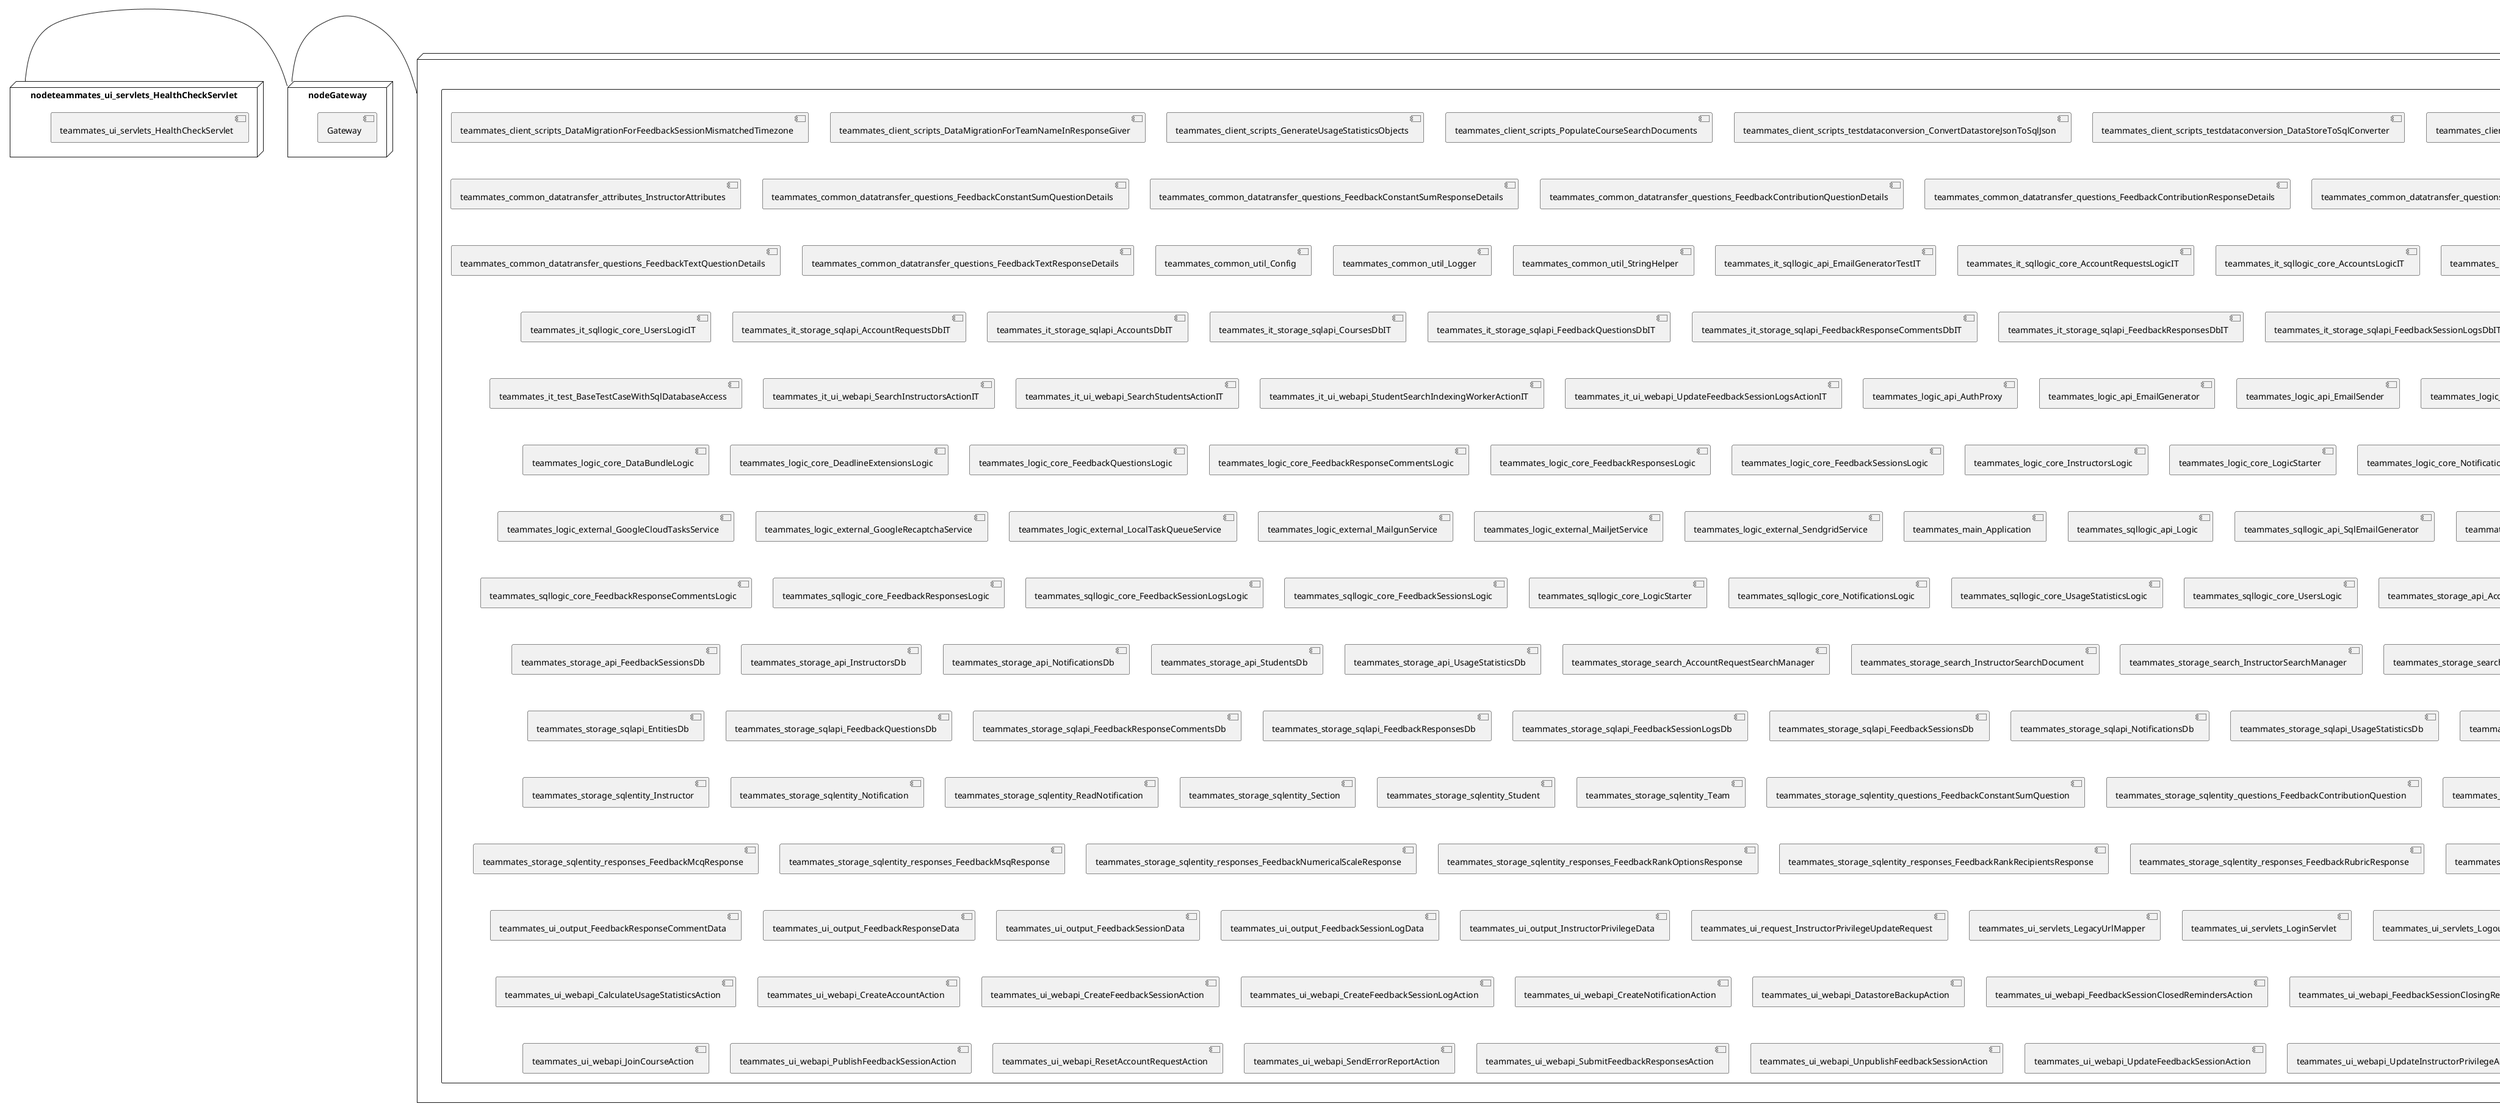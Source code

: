 @startuml
skinparam fixCircleLabelOverlapping true
skinparam componentStyle uml2
node nodeteammates {
component teammates {
[teammates_client_scripts_DataMigrationForFeedbackSessionMismatchedTimezone] [[teammates-teammates.system#_2XpzsHg3Ee--CPldkCRbdw]]
[teammates_client_scripts_DataMigrationForTeamNameInResponseGiver] [[teammates-teammates.system#_2XpzsHg3Ee--CPldkCRbdw]]
[teammates_client_scripts_GenerateUsageStatisticsObjects] [[teammates-teammates.system#_2XpzsHg3Ee--CPldkCRbdw]]
[teammates_client_scripts_PopulateCourseSearchDocuments] [[teammates-teammates.system#_2XpzsHg3Ee--CPldkCRbdw]]
[teammates_client_scripts_testdataconversion_ConvertDatastoreJsonToSqlJson] [[teammates-teammates.system#_2XpzsHg3Ee--CPldkCRbdw]]
[teammates_client_scripts_testdataconversion_DataStoreToSqlConverter] [[teammates-teammates.system#_2XpzsHg3Ee--CPldkCRbdw]]
[teammates_client_scripts_testdataconversion_UuidGenerator] [[teammates-teammates.system#_2XpzsHg3Ee--CPldkCRbdw]]
[teammates_common_datatransfer_DataBundle] [[teammates-teammates.system#_2XpzsHg3Ee--CPldkCRbdw]]
[teammates_common_datatransfer_InstructorPermissionSet] [[teammates-teammates.system#_2XpzsHg3Ee--CPldkCRbdw]]
[teammates_common_datatransfer_InstructorPrivileges] [[teammates-teammates.system#_2XpzsHg3Ee--CPldkCRbdw]]
[teammates_common_datatransfer_SqlDataBundle] [[teammates-teammates.system#_2XpzsHg3Ee--CPldkCRbdw]]
[teammates_common_datatransfer_TeamEvalResult] [[teammates-teammates.system#_2XpzsHg3Ee--CPldkCRbdw]]
[teammates_common_datatransfer_attributes_CourseAttributes] [[teammates-teammates.system#_2XpzsHg3Ee--CPldkCRbdw]]
[teammates_common_datatransfer_attributes_FeedbackQuestionAttributes] [[teammates-teammates.system#_2XpzsHg3Ee--CPldkCRbdw]]
[teammates_common_datatransfer_attributes_FeedbackResponseAttributes] [[teammates-teammates.system#_2XpzsHg3Ee--CPldkCRbdw]]
[teammates_common_datatransfer_attributes_InstructorAttributes] [[teammates-teammates.system#_2XpzsHg3Ee--CPldkCRbdw]]
[teammates_common_datatransfer_questions_FeedbackConstantSumQuestionDetails] [[teammates-teammates.system#_2XpzsHg3Ee--CPldkCRbdw]]
[teammates_common_datatransfer_questions_FeedbackConstantSumResponseDetails] [[teammates-teammates.system#_2XpzsHg3Ee--CPldkCRbdw]]
[teammates_common_datatransfer_questions_FeedbackContributionQuestionDetails] [[teammates-teammates.system#_2XpzsHg3Ee--CPldkCRbdw]]
[teammates_common_datatransfer_questions_FeedbackContributionResponseDetails] [[teammates-teammates.system#_2XpzsHg3Ee--CPldkCRbdw]]
[teammates_common_datatransfer_questions_FeedbackMcqQuestionDetails] [[teammates-teammates.system#_2XpzsHg3Ee--CPldkCRbdw]]
[teammates_common_datatransfer_questions_FeedbackMcqResponseDetails] [[teammates-teammates.system#_2XpzsHg3Ee--CPldkCRbdw]]
[teammates_common_datatransfer_questions_FeedbackMsqQuestionDetails] [[teammates-teammates.system#_2XpzsHg3Ee--CPldkCRbdw]]
[teammates_common_datatransfer_questions_FeedbackMsqResponseDetails] [[teammates-teammates.system#_2XpzsHg3Ee--CPldkCRbdw]]
[teammates_common_datatransfer_questions_FeedbackNumericalScaleQuestionDetails] [[teammates-teammates.system#_2XpzsHg3Ee--CPldkCRbdw]]
[teammates_common_datatransfer_questions_FeedbackNumericalScaleResponseDetails] [[teammates-teammates.system#_2XpzsHg3Ee--CPldkCRbdw]]
[teammates_common_datatransfer_questions_FeedbackRankOptionsResponseDetails] [[teammates-teammates.system#_2XpzsHg3Ee--CPldkCRbdw]]
[teammates_common_datatransfer_questions_FeedbackRankRecipientsResponseDetails] [[teammates-teammates.system#_2XpzsHg3Ee--CPldkCRbdw]]
[teammates_common_datatransfer_questions_FeedbackRubricQuestionDetails] [[teammates-teammates.system#_2XpzsHg3Ee--CPldkCRbdw]]
[teammates_common_datatransfer_questions_FeedbackRubricResponseDetails] [[teammates-teammates.system#_2XpzsHg3Ee--CPldkCRbdw]]
[teammates_common_datatransfer_questions_FeedbackTextQuestionDetails] [[teammates-teammates.system#_2XpzsHg3Ee--CPldkCRbdw]]
[teammates_common_datatransfer_questions_FeedbackTextResponseDetails] [[teammates-teammates.system#_2XpzsHg3Ee--CPldkCRbdw]]
[teammates_common_util_Config] [[teammates-teammates.system#_2XpzsHg3Ee--CPldkCRbdw]]
[teammates_common_util_Logger] [[teammates-teammates.system#_2XpzsHg3Ee--CPldkCRbdw]]
[teammates_common_util_StringHelper] [[teammates-teammates.system#_2XpzsHg3Ee--CPldkCRbdw]]
[teammates_it_sqllogic_api_EmailGeneratorTestIT] [[teammates-teammates.system#_2XpzsHg3Ee--CPldkCRbdw]]
[teammates_it_sqllogic_core_AccountRequestsLogicIT] [[teammates-teammates.system#_2XpzsHg3Ee--CPldkCRbdw]]
[teammates_it_sqllogic_core_AccountsLogicIT] [[teammates-teammates.system#_2XpzsHg3Ee--CPldkCRbdw]]
[teammates_it_sqllogic_core_DataBundleLogicIT] [[teammates-teammates.system#_2XpzsHg3Ee--CPldkCRbdw]]
[teammates_it_sqllogic_core_DeadlineExtensionsLogicIT] [[teammates-teammates.system#_2XpzsHg3Ee--CPldkCRbdw]]
[teammates_it_sqllogic_core_FeedbackQuestionsLogicIT] [[teammates-teammates.system#_2XpzsHg3Ee--CPldkCRbdw]]
[teammates_it_sqllogic_core_FeedbackResponsesLogicIT] [[teammates-teammates.system#_2XpzsHg3Ee--CPldkCRbdw]]
[teammates_it_sqllogic_core_FeedbackSessionLogsLogicIT] [[teammates-teammates.system#_2XpzsHg3Ee--CPldkCRbdw]]
[teammates_it_sqllogic_core_FeedbackSessionsLogicIT] [[teammates-teammates.system#_2XpzsHg3Ee--CPldkCRbdw]]
[teammates_it_sqllogic_core_NotificationsLogicIT] [[teammates-teammates.system#_2XpzsHg3Ee--CPldkCRbdw]]
[teammates_it_sqllogic_core_UsersLogicIT] [[teammates-teammates.system#_2XpzsHg3Ee--CPldkCRbdw]]
[teammates_it_storage_sqlapi_AccountRequestsDbIT] [[teammates-teammates.system#_2XpzsHg3Ee--CPldkCRbdw]]
[teammates_it_storage_sqlapi_AccountsDbIT] [[teammates-teammates.system#_2XpzsHg3Ee--CPldkCRbdw]]
[teammates_it_storage_sqlapi_CoursesDbIT] [[teammates-teammates.system#_2XpzsHg3Ee--CPldkCRbdw]]
[teammates_it_storage_sqlapi_FeedbackQuestionsDbIT] [[teammates-teammates.system#_2XpzsHg3Ee--CPldkCRbdw]]
[teammates_it_storage_sqlapi_FeedbackResponseCommentsDbIT] [[teammates-teammates.system#_2XpzsHg3Ee--CPldkCRbdw]]
[teammates_it_storage_sqlapi_FeedbackResponsesDbIT] [[teammates-teammates.system#_2XpzsHg3Ee--CPldkCRbdw]]
[teammates_it_storage_sqlapi_FeedbackSessionLogsDbIT] [[teammates-teammates.system#_2XpzsHg3Ee--CPldkCRbdw]]
[teammates_it_storage_sqlapi_FeedbackSessionsDbIT] [[teammates-teammates.system#_2XpzsHg3Ee--CPldkCRbdw]]
[teammates_it_storage_sqlapi_NotificationDbIT] [[teammates-teammates.system#_2XpzsHg3Ee--CPldkCRbdw]]
[teammates_it_storage_sqlapi_UsageStatisticsDbIT] [[teammates-teammates.system#_2XpzsHg3Ee--CPldkCRbdw]]
[teammates_it_storage_sqlapi_UsersDbIT] [[teammates-teammates.system#_2XpzsHg3Ee--CPldkCRbdw]]
[teammates_it_storage_sqlsearch_AccountRequestSearchIT] [[teammates-teammates.system#_2XpzsHg3Ee--CPldkCRbdw]]
[teammates_it_storage_sqlsearch_InstructorSearchIT] [[teammates-teammates.system#_2XpzsHg3Ee--CPldkCRbdw]]
[teammates_it_storage_sqlsearch_StudentSearchIT] [[teammates-teammates.system#_2XpzsHg3Ee--CPldkCRbdw]]
[teammates_it_test_BaseTestCaseWithSqlDatabaseAccess] [[teammates-teammates.system#_2XpzsHg3Ee--CPldkCRbdw]]
[teammates_it_ui_webapi_SearchInstructorsActionIT] [[teammates-teammates.system#_2XpzsHg3Ee--CPldkCRbdw]]
[teammates_it_ui_webapi_SearchStudentsActionIT] [[teammates-teammates.system#_2XpzsHg3Ee--CPldkCRbdw]]
[teammates_it_ui_webapi_StudentSearchIndexingWorkerActionIT] [[teammates-teammates.system#_2XpzsHg3Ee--CPldkCRbdw]]
[teammates_it_ui_webapi_UpdateFeedbackSessionLogsActionIT] [[teammates-teammates.system#_2XpzsHg3Ee--CPldkCRbdw]]
[teammates_logic_api_AuthProxy] [[teammates-teammates.system#_2XpzsHg3Ee--CPldkCRbdw]]
[teammates_logic_api_EmailGenerator] [[teammates-teammates.system#_2XpzsHg3Ee--CPldkCRbdw]]
[teammates_logic_api_EmailSender] [[teammates-teammates.system#_2XpzsHg3Ee--CPldkCRbdw]]
[teammates_logic_api_Logic] [[teammates-teammates.system#_2XpzsHg3Ee--CPldkCRbdw]]
[teammates_logic_api_RecaptchaVerifier] [[teammates-teammates.system#_2XpzsHg3Ee--CPldkCRbdw]]
[teammates_logic_api_TaskQueuer] [[teammates-teammates.system#_2XpzsHg3Ee--CPldkCRbdw]]
[teammates_logic_api_UserProvision] [[teammates-teammates.system#_2XpzsHg3Ee--CPldkCRbdw]]
[teammates_logic_core_AccountRequestsLogic] [[teammates-teammates.system#_2XpzsHg3Ee--CPldkCRbdw]]
[teammates_logic_core_AccountsLogic] [[teammates-teammates.system#_2XpzsHg3Ee--CPldkCRbdw]]
[teammates_logic_core_CoursesLogic] [[teammates-teammates.system#_2XpzsHg3Ee--CPldkCRbdw]]
[teammates_logic_core_DataBundleLogic] [[teammates-teammates.system#_2XpzsHg3Ee--CPldkCRbdw]]
[teammates_logic_core_DeadlineExtensionsLogic] [[teammates-teammates.system#_2XpzsHg3Ee--CPldkCRbdw]]
[teammates_logic_core_FeedbackQuestionsLogic] [[teammates-teammates.system#_2XpzsHg3Ee--CPldkCRbdw]]
[teammates_logic_core_FeedbackResponseCommentsLogic] [[teammates-teammates.system#_2XpzsHg3Ee--CPldkCRbdw]]
[teammates_logic_core_FeedbackResponsesLogic] [[teammates-teammates.system#_2XpzsHg3Ee--CPldkCRbdw]]
[teammates_logic_core_FeedbackSessionsLogic] [[teammates-teammates.system#_2XpzsHg3Ee--CPldkCRbdw]]
[teammates_logic_core_InstructorsLogic] [[teammates-teammates.system#_2XpzsHg3Ee--CPldkCRbdw]]
[teammates_logic_core_LogicStarter] [[teammates-teammates.system#_2XpzsHg3Ee--CPldkCRbdw]]
[teammates_logic_core_NotificationsLogic] [[teammates-teammates.system#_2XpzsHg3Ee--CPldkCRbdw]]
[teammates_logic_core_StudentsLogic] [[teammates-teammates.system#_2XpzsHg3Ee--CPldkCRbdw]]
[teammates_logic_core_UsageStatisticsLogic] [[teammates-teammates.system#_2XpzsHg3Ee--CPldkCRbdw]]
[teammates_logic_external_EmptyAuthService] [[teammates-teammates.system#_2XpzsHg3Ee--CPldkCRbdw]]
[teammates_logic_external_EmptyEmailService] [[teammates-teammates.system#_2XpzsHg3Ee--CPldkCRbdw]]
[teammates_logic_external_EmptyRecaptchaService] [[teammates-teammates.system#_2XpzsHg3Ee--CPldkCRbdw]]
[teammates_logic_external_FirebaseAuthService] [[teammates-teammates.system#_2XpzsHg3Ee--CPldkCRbdw]]
[teammates_logic_external_GoogleCloudTasksService] [[teammates-teammates.system#_2XpzsHg3Ee--CPldkCRbdw]]
[teammates_logic_external_GoogleRecaptchaService] [[teammates-teammates.system#_2XpzsHg3Ee--CPldkCRbdw]]
[teammates_logic_external_LocalTaskQueueService] [[teammates-teammates.system#_2XpzsHg3Ee--CPldkCRbdw]]
[teammates_logic_external_MailgunService] [[teammates-teammates.system#_2XpzsHg3Ee--CPldkCRbdw]]
[teammates_logic_external_MailjetService] [[teammates-teammates.system#_2XpzsHg3Ee--CPldkCRbdw]]
[teammates_logic_external_SendgridService] [[teammates-teammates.system#_2XpzsHg3Ee--CPldkCRbdw]]
[teammates_main_Application] [[teammates-teammates.system#_2XpzsHg3Ee--CPldkCRbdw]]
[teammates_sqllogic_api_Logic] [[teammates-teammates.system#_2XpzsHg3Ee--CPldkCRbdw]]
[teammates_sqllogic_api_SqlEmailGenerator] [[teammates-teammates.system#_2XpzsHg3Ee--CPldkCRbdw]]
[teammates_sqllogic_core_AccountRequestsLogic] [[teammates-teammates.system#_2XpzsHg3Ee--CPldkCRbdw]]
[teammates_sqllogic_core_AccountsLogic] [[teammates-teammates.system#_2XpzsHg3Ee--CPldkCRbdw]]
[teammates_sqllogic_core_CoursesLogic] [[teammates-teammates.system#_2XpzsHg3Ee--CPldkCRbdw]]
[teammates_sqllogic_core_DataBundleLogic] [[teammates-teammates.system#_2XpzsHg3Ee--CPldkCRbdw]]
[teammates_sqllogic_core_DeadlineExtensionsLogic] [[teammates-teammates.system#_2XpzsHg3Ee--CPldkCRbdw]]
[teammates_sqllogic_core_FeedbackQuestionsLogic] [[teammates-teammates.system#_2XpzsHg3Ee--CPldkCRbdw]]
[teammates_sqllogic_core_FeedbackResponseCommentsLogic] [[teammates-teammates.system#_2XpzsHg3Ee--CPldkCRbdw]]
[teammates_sqllogic_core_FeedbackResponsesLogic] [[teammates-teammates.system#_2XpzsHg3Ee--CPldkCRbdw]]
[teammates_sqllogic_core_FeedbackSessionLogsLogic] [[teammates-teammates.system#_2XpzsHg3Ee--CPldkCRbdw]]
[teammates_sqllogic_core_FeedbackSessionsLogic] [[teammates-teammates.system#_2XpzsHg3Ee--CPldkCRbdw]]
[teammates_sqllogic_core_LogicStarter] [[teammates-teammates.system#_2XpzsHg3Ee--CPldkCRbdw]]
[teammates_sqllogic_core_NotificationsLogic] [[teammates-teammates.system#_2XpzsHg3Ee--CPldkCRbdw]]
[teammates_sqllogic_core_UsageStatisticsLogic] [[teammates-teammates.system#_2XpzsHg3Ee--CPldkCRbdw]]
[teammates_sqllogic_core_UsersLogic] [[teammates-teammates.system#_2XpzsHg3Ee--CPldkCRbdw]]
[teammates_storage_api_AccountRequestsDb] [[teammates-teammates.system#_2XpzsHg3Ee--CPldkCRbdw]]
[teammates_storage_api_AccountsDb] [[teammates-teammates.system#_2XpzsHg3Ee--CPldkCRbdw]]
[teammates_storage_api_CoursesDb] [[teammates-teammates.system#_2XpzsHg3Ee--CPldkCRbdw]]
[teammates_storage_api_DeadlineExtensionsDb] [[teammates-teammates.system#_2XpzsHg3Ee--CPldkCRbdw]]
[teammates_storage_api_FeedbackQuestionsDb] [[teammates-teammates.system#_2XpzsHg3Ee--CPldkCRbdw]]
[teammates_storage_api_FeedbackResponseCommentsDb] [[teammates-teammates.system#_2XpzsHg3Ee--CPldkCRbdw]]
[teammates_storage_api_FeedbackResponsesDb] [[teammates-teammates.system#_2XpzsHg3Ee--CPldkCRbdw]]
[teammates_storage_api_FeedbackSessionsDb] [[teammates-teammates.system#_2XpzsHg3Ee--CPldkCRbdw]]
[teammates_storage_api_InstructorsDb] [[teammates-teammates.system#_2XpzsHg3Ee--CPldkCRbdw]]
[teammates_storage_api_NotificationsDb] [[teammates-teammates.system#_2XpzsHg3Ee--CPldkCRbdw]]
[teammates_storage_api_StudentsDb] [[teammates-teammates.system#_2XpzsHg3Ee--CPldkCRbdw]]
[teammates_storage_api_UsageStatisticsDb] [[teammates-teammates.system#_2XpzsHg3Ee--CPldkCRbdw]]
[teammates_storage_search_AccountRequestSearchManager] [[teammates-teammates.system#_2XpzsHg3Ee--CPldkCRbdw]]
[teammates_storage_search_InstructorSearchDocument] [[teammates-teammates.system#_2XpzsHg3Ee--CPldkCRbdw]]
[teammates_storage_search_InstructorSearchManager] [[teammates-teammates.system#_2XpzsHg3Ee--CPldkCRbdw]]
[teammates_storage_search_SearchManagerFactory] [[teammates-teammates.system#_2XpzsHg3Ee--CPldkCRbdw]]
[teammates_storage_search_StudentSearchDocument] [[teammates-teammates.system#_2XpzsHg3Ee--CPldkCRbdw]]
[teammates_storage_search_StudentSearchManager] [[teammates-teammates.system#_2XpzsHg3Ee--CPldkCRbdw]]
[teammates_storage_sqlapi_AccountRequestsDb] [[teammates-teammates.system#_2XpzsHg3Ee--CPldkCRbdw]]
[teammates_storage_sqlapi_AccountsDb] [[teammates-teammates.system#_2XpzsHg3Ee--CPldkCRbdw]]
[teammates_storage_sqlapi_CoursesDb] [[teammates-teammates.system#_2XpzsHg3Ee--CPldkCRbdw]]
[teammates_storage_sqlapi_DeadlineExtensionsDb] [[teammates-teammates.system#_2XpzsHg3Ee--CPldkCRbdw]]
[teammates_storage_sqlapi_EntitiesDb] [[teammates-teammates.system#_2XpzsHg3Ee--CPldkCRbdw]]
[teammates_storage_sqlapi_FeedbackQuestionsDb] [[teammates-teammates.system#_2XpzsHg3Ee--CPldkCRbdw]]
[teammates_storage_sqlapi_FeedbackResponseCommentsDb] [[teammates-teammates.system#_2XpzsHg3Ee--CPldkCRbdw]]
[teammates_storage_sqlapi_FeedbackResponsesDb] [[teammates-teammates.system#_2XpzsHg3Ee--CPldkCRbdw]]
[teammates_storage_sqlapi_FeedbackSessionLogsDb] [[teammates-teammates.system#_2XpzsHg3Ee--CPldkCRbdw]]
[teammates_storage_sqlapi_FeedbackSessionsDb] [[teammates-teammates.system#_2XpzsHg3Ee--CPldkCRbdw]]
[teammates_storage_sqlapi_NotificationsDb] [[teammates-teammates.system#_2XpzsHg3Ee--CPldkCRbdw]]
[teammates_storage_sqlapi_UsageStatisticsDb] [[teammates-teammates.system#_2XpzsHg3Ee--CPldkCRbdw]]
[teammates_storage_sqlapi_UsersDb] [[teammates-teammates.system#_2XpzsHg3Ee--CPldkCRbdw]]
[teammates_storage_sqlentity_Account] [[teammates-teammates.system#_2XpzsHg3Ee--CPldkCRbdw]]
[teammates_storage_sqlentity_Course] [[teammates-teammates.system#_2XpzsHg3Ee--CPldkCRbdw]]
[teammates_storage_sqlentity_DeadlineExtension] [[teammates-teammates.system#_2XpzsHg3Ee--CPldkCRbdw]]
[teammates_storage_sqlentity_FeedbackResponseComment] [[teammates-teammates.system#_2XpzsHg3Ee--CPldkCRbdw]]
[teammates_storage_sqlentity_FeedbackSession] [[teammates-teammates.system#_2XpzsHg3Ee--CPldkCRbdw]]
[teammates_storage_sqlentity_FeedbackSessionLog] [[teammates-teammates.system#_2XpzsHg3Ee--CPldkCRbdw]]
[teammates_storage_sqlentity_Instructor] [[teammates-teammates.system#_2XpzsHg3Ee--CPldkCRbdw]]
[teammates_storage_sqlentity_Notification] [[teammates-teammates.system#_2XpzsHg3Ee--CPldkCRbdw]]
[teammates_storage_sqlentity_ReadNotification] [[teammates-teammates.system#_2XpzsHg3Ee--CPldkCRbdw]]
[teammates_storage_sqlentity_Section] [[teammates-teammates.system#_2XpzsHg3Ee--CPldkCRbdw]]
[teammates_storage_sqlentity_Student] [[teammates-teammates.system#_2XpzsHg3Ee--CPldkCRbdw]]
[teammates_storage_sqlentity_Team] [[teammates-teammates.system#_2XpzsHg3Ee--CPldkCRbdw]]
[teammates_storage_sqlentity_questions_FeedbackConstantSumQuestion] [[teammates-teammates.system#_2XpzsHg3Ee--CPldkCRbdw]]
[teammates_storage_sqlentity_questions_FeedbackContributionQuestion] [[teammates-teammates.system#_2XpzsHg3Ee--CPldkCRbdw]]
[teammates_storage_sqlentity_questions_FeedbackMcqQuestion] [[teammates-teammates.system#_2XpzsHg3Ee--CPldkCRbdw]]
[teammates_storage_sqlentity_questions_FeedbackMsqQuestion] [[teammates-teammates.system#_2XpzsHg3Ee--CPldkCRbdw]]
[teammates_storage_sqlentity_questions_FeedbackNumericalScaleQuestion] [[teammates-teammates.system#_2XpzsHg3Ee--CPldkCRbdw]]
[teammates_storage_sqlentity_questions_FeedbackRubricQuestion] [[teammates-teammates.system#_2XpzsHg3Ee--CPldkCRbdw]]
[teammates_storage_sqlentity_questions_FeedbackTextQuestion] [[teammates-teammates.system#_2XpzsHg3Ee--CPldkCRbdw]]
[teammates_storage_sqlentity_responses_FeedbackConstantSumResponse] [[teammates-teammates.system#_2XpzsHg3Ee--CPldkCRbdw]]
[teammates_storage_sqlentity_responses_FeedbackContributionResponse] [[teammates-teammates.system#_2XpzsHg3Ee--CPldkCRbdw]]
[teammates_storage_sqlentity_responses_FeedbackMcqResponse] [[teammates-teammates.system#_2XpzsHg3Ee--CPldkCRbdw]]
[teammates_storage_sqlentity_responses_FeedbackMsqResponse] [[teammates-teammates.system#_2XpzsHg3Ee--CPldkCRbdw]]
[teammates_storage_sqlentity_responses_FeedbackNumericalScaleResponse] [[teammates-teammates.system#_2XpzsHg3Ee--CPldkCRbdw]]
[teammates_storage_sqlentity_responses_FeedbackRankOptionsResponse] [[teammates-teammates.system#_2XpzsHg3Ee--CPldkCRbdw]]
[teammates_storage_sqlentity_responses_FeedbackRankRecipientsResponse] [[teammates-teammates.system#_2XpzsHg3Ee--CPldkCRbdw]]
[teammates_storage_sqlentity_responses_FeedbackRubricResponse] [[teammates-teammates.system#_2XpzsHg3Ee--CPldkCRbdw]]
[teammates_storage_sqlentity_responses_FeedbackTextResponse] [[teammates-teammates.system#_2XpzsHg3Ee--CPldkCRbdw]]
[teammates_storage_sqlsearch_AccountRequestSearchManager] [[teammates-teammates.system#_2XpzsHg3Ee--CPldkCRbdw]]
[teammates_storage_sqlsearch_InstructorSearchDocument] [[teammates-teammates.system#_2XpzsHg3Ee--CPldkCRbdw]]
[teammates_storage_sqlsearch_InstructorSearchManager] [[teammates-teammates.system#_2XpzsHg3Ee--CPldkCRbdw]]
[teammates_storage_sqlsearch_SearchManagerFactory] [[teammates-teammates.system#_2XpzsHg3Ee--CPldkCRbdw]]
[teammates_storage_sqlsearch_StudentSearchDocument] [[teammates-teammates.system#_2XpzsHg3Ee--CPldkCRbdw]]
[teammates_storage_sqlsearch_StudentSearchManager] [[teammates-teammates.system#_2XpzsHg3Ee--CPldkCRbdw]]
[teammates_ui_output_CourseData] [[teammates-teammates.system#_2XpzsHg3Ee--CPldkCRbdw]]
[teammates_ui_output_FeedbackQuestionData] [[teammates-teammates.system#_2XpzsHg3Ee--CPldkCRbdw]]
[teammates_ui_output_FeedbackResponseCommentData] [[teammates-teammates.system#_2XpzsHg3Ee--CPldkCRbdw]]
[teammates_ui_output_FeedbackResponseData] [[teammates-teammates.system#_2XpzsHg3Ee--CPldkCRbdw]]
[teammates_ui_output_FeedbackSessionData] [[teammates-teammates.system#_2XpzsHg3Ee--CPldkCRbdw]]
[teammates_ui_output_FeedbackSessionLogData] [[teammates-teammates.system#_2XpzsHg3Ee--CPldkCRbdw]]
[teammates_ui_output_InstructorPrivilegeData] [[teammates-teammates.system#_2XpzsHg3Ee--CPldkCRbdw]]
[teammates_ui_request_InstructorPrivilegeUpdateRequest] [[teammates-teammates.system#_2XpzsHg3Ee--CPldkCRbdw]]
[teammates_ui_servlets_LegacyUrlMapper] [[teammates-teammates.system#_2XpzsHg3Ee--CPldkCRbdw]]
[teammates_ui_servlets_LoginServlet] [[teammates-teammates.system#_2XpzsHg3Ee--CPldkCRbdw]]
[teammates_ui_servlets_LogoutServlet] [[teammates-teammates.system#_2XpzsHg3Ee--CPldkCRbdw]]
[teammates_ui_servlets_OAuth2CallbackServlet] [[teammates-teammates.system#_2XpzsHg3Ee--CPldkCRbdw]]
[teammates_ui_servlets_OriginCheckFilter] [[teammates-teammates.system#_2XpzsHg3Ee--CPldkCRbdw]]
[teammates_ui_servlets_RequestTraceFilter] [[teammates-teammates.system#_2XpzsHg3Ee--CPldkCRbdw]]
[teammates_ui_servlets_WebApiServlet] [[teammates-teammates.system#_2XpzsHg3Ee--CPldkCRbdw]]
[teammates_ui_servlets_WebPageServlet] [[teammates-teammates.system#_2XpzsHg3Ee--CPldkCRbdw]]
[teammates_ui_webapi_ArchiveCourseAction] [[teammates-teammates.system#_2XpzsHg3Ee--CPldkCRbdw]]
[teammates_ui_webapi_CalculateUsageStatisticsAction] [[teammates-teammates.system#_2XpzsHg3Ee--CPldkCRbdw]]
[teammates_ui_webapi_CreateAccountAction] [[teammates-teammates.system#_2XpzsHg3Ee--CPldkCRbdw]]
[teammates_ui_webapi_CreateFeedbackSessionAction] [[teammates-teammates.system#_2XpzsHg3Ee--CPldkCRbdw]]
[teammates_ui_webapi_CreateFeedbackSessionLogAction] [[teammates-teammates.system#_2XpzsHg3Ee--CPldkCRbdw]]
[teammates_ui_webapi_CreateNotificationAction] [[teammates-teammates.system#_2XpzsHg3Ee--CPldkCRbdw]]
[teammates_ui_webapi_DatastoreBackupAction] [[teammates-teammates.system#_2XpzsHg3Ee--CPldkCRbdw]]
[teammates_ui_webapi_FeedbackSessionClosedRemindersAction] [[teammates-teammates.system#_2XpzsHg3Ee--CPldkCRbdw]]
[teammates_ui_webapi_FeedbackSessionClosingRemindersAction] [[teammates-teammates.system#_2XpzsHg3Ee--CPldkCRbdw]]
[teammates_ui_webapi_FeedbackSessionOpeningRemindersAction] [[teammates-teammates.system#_2XpzsHg3Ee--CPldkCRbdw]]
[teammates_ui_webapi_FeedbackSessionOpeningSoonRemindersAction] [[teammates-teammates.system#_2XpzsHg3Ee--CPldkCRbdw]]
[teammates_ui_webapi_FeedbackSessionPublishedEmailWorkerAction] [[teammates-teammates.system#_2XpzsHg3Ee--CPldkCRbdw]]
[teammates_ui_webapi_FeedbackSessionRemindEmailWorkerAction] [[teammates-teammates.system#_2XpzsHg3Ee--CPldkCRbdw]]
[teammates_ui_webapi_FeedbackSessionRemindParticularUsersEmailWorkerAction] [[teammates-teammates.system#_2XpzsHg3Ee--CPldkCRbdw]]
[teammates_ui_webapi_FeedbackSessionResendPublishedEmailWorkerAction] [[teammates-teammates.system#_2XpzsHg3Ee--CPldkCRbdw]]
[teammates_ui_webapi_FeedbackSessionUnpublishedEmailWorkerAction] [[teammates-teammates.system#_2XpzsHg3Ee--CPldkCRbdw]]
[teammates_ui_webapi_JoinCourseAction] [[teammates-teammates.system#_2XpzsHg3Ee--CPldkCRbdw]]
[teammates_ui_webapi_PublishFeedbackSessionAction] [[teammates-teammates.system#_2XpzsHg3Ee--CPldkCRbdw]]
[teammates_ui_webapi_ResetAccountRequestAction] [[teammates-teammates.system#_2XpzsHg3Ee--CPldkCRbdw]]
[teammates_ui_webapi_SendErrorReportAction] [[teammates-teammates.system#_2XpzsHg3Ee--CPldkCRbdw]]
[teammates_ui_webapi_SubmitFeedbackResponsesAction] [[teammates-teammates.system#_2XpzsHg3Ee--CPldkCRbdw]]
[teammates_ui_webapi_UnpublishFeedbackSessionAction] [[teammates-teammates.system#_2XpzsHg3Ee--CPldkCRbdw]]
[teammates_ui_webapi_UpdateFeedbackSessionAction] [[teammates-teammates.system#_2XpzsHg3Ee--CPldkCRbdw]]
[teammates_ui_webapi_UpdateInstructorPrivilegeAction] [[teammates-teammates.system#_2XpzsHg3Ee--CPldkCRbdw]]
}
}
node nodeGateway {
[Gateway] [[teammates-teammates.system#_2XpzsHg3Ee--CPldkCRbdw]]
}
node nodeteammates_ui_servlets_DevServerLoginServlet {
[teammates_ui_servlets_DevServerLoginServlet] [[teammates-teammates.system#_2XpzsHg3Ee--CPldkCRbdw]]
}
node nodeteammates_ui_servlets_HealthCheckServlet {
[teammates_ui_servlets_HealthCheckServlet] [[teammates-teammates.system#_2XpzsHg3Ee--CPldkCRbdw]]
}
[nodeteammates_ui_servlets_HealthCheckServlet] - [nodeGateway]
[nodeteammates] - [nodeGateway]

@enduml
